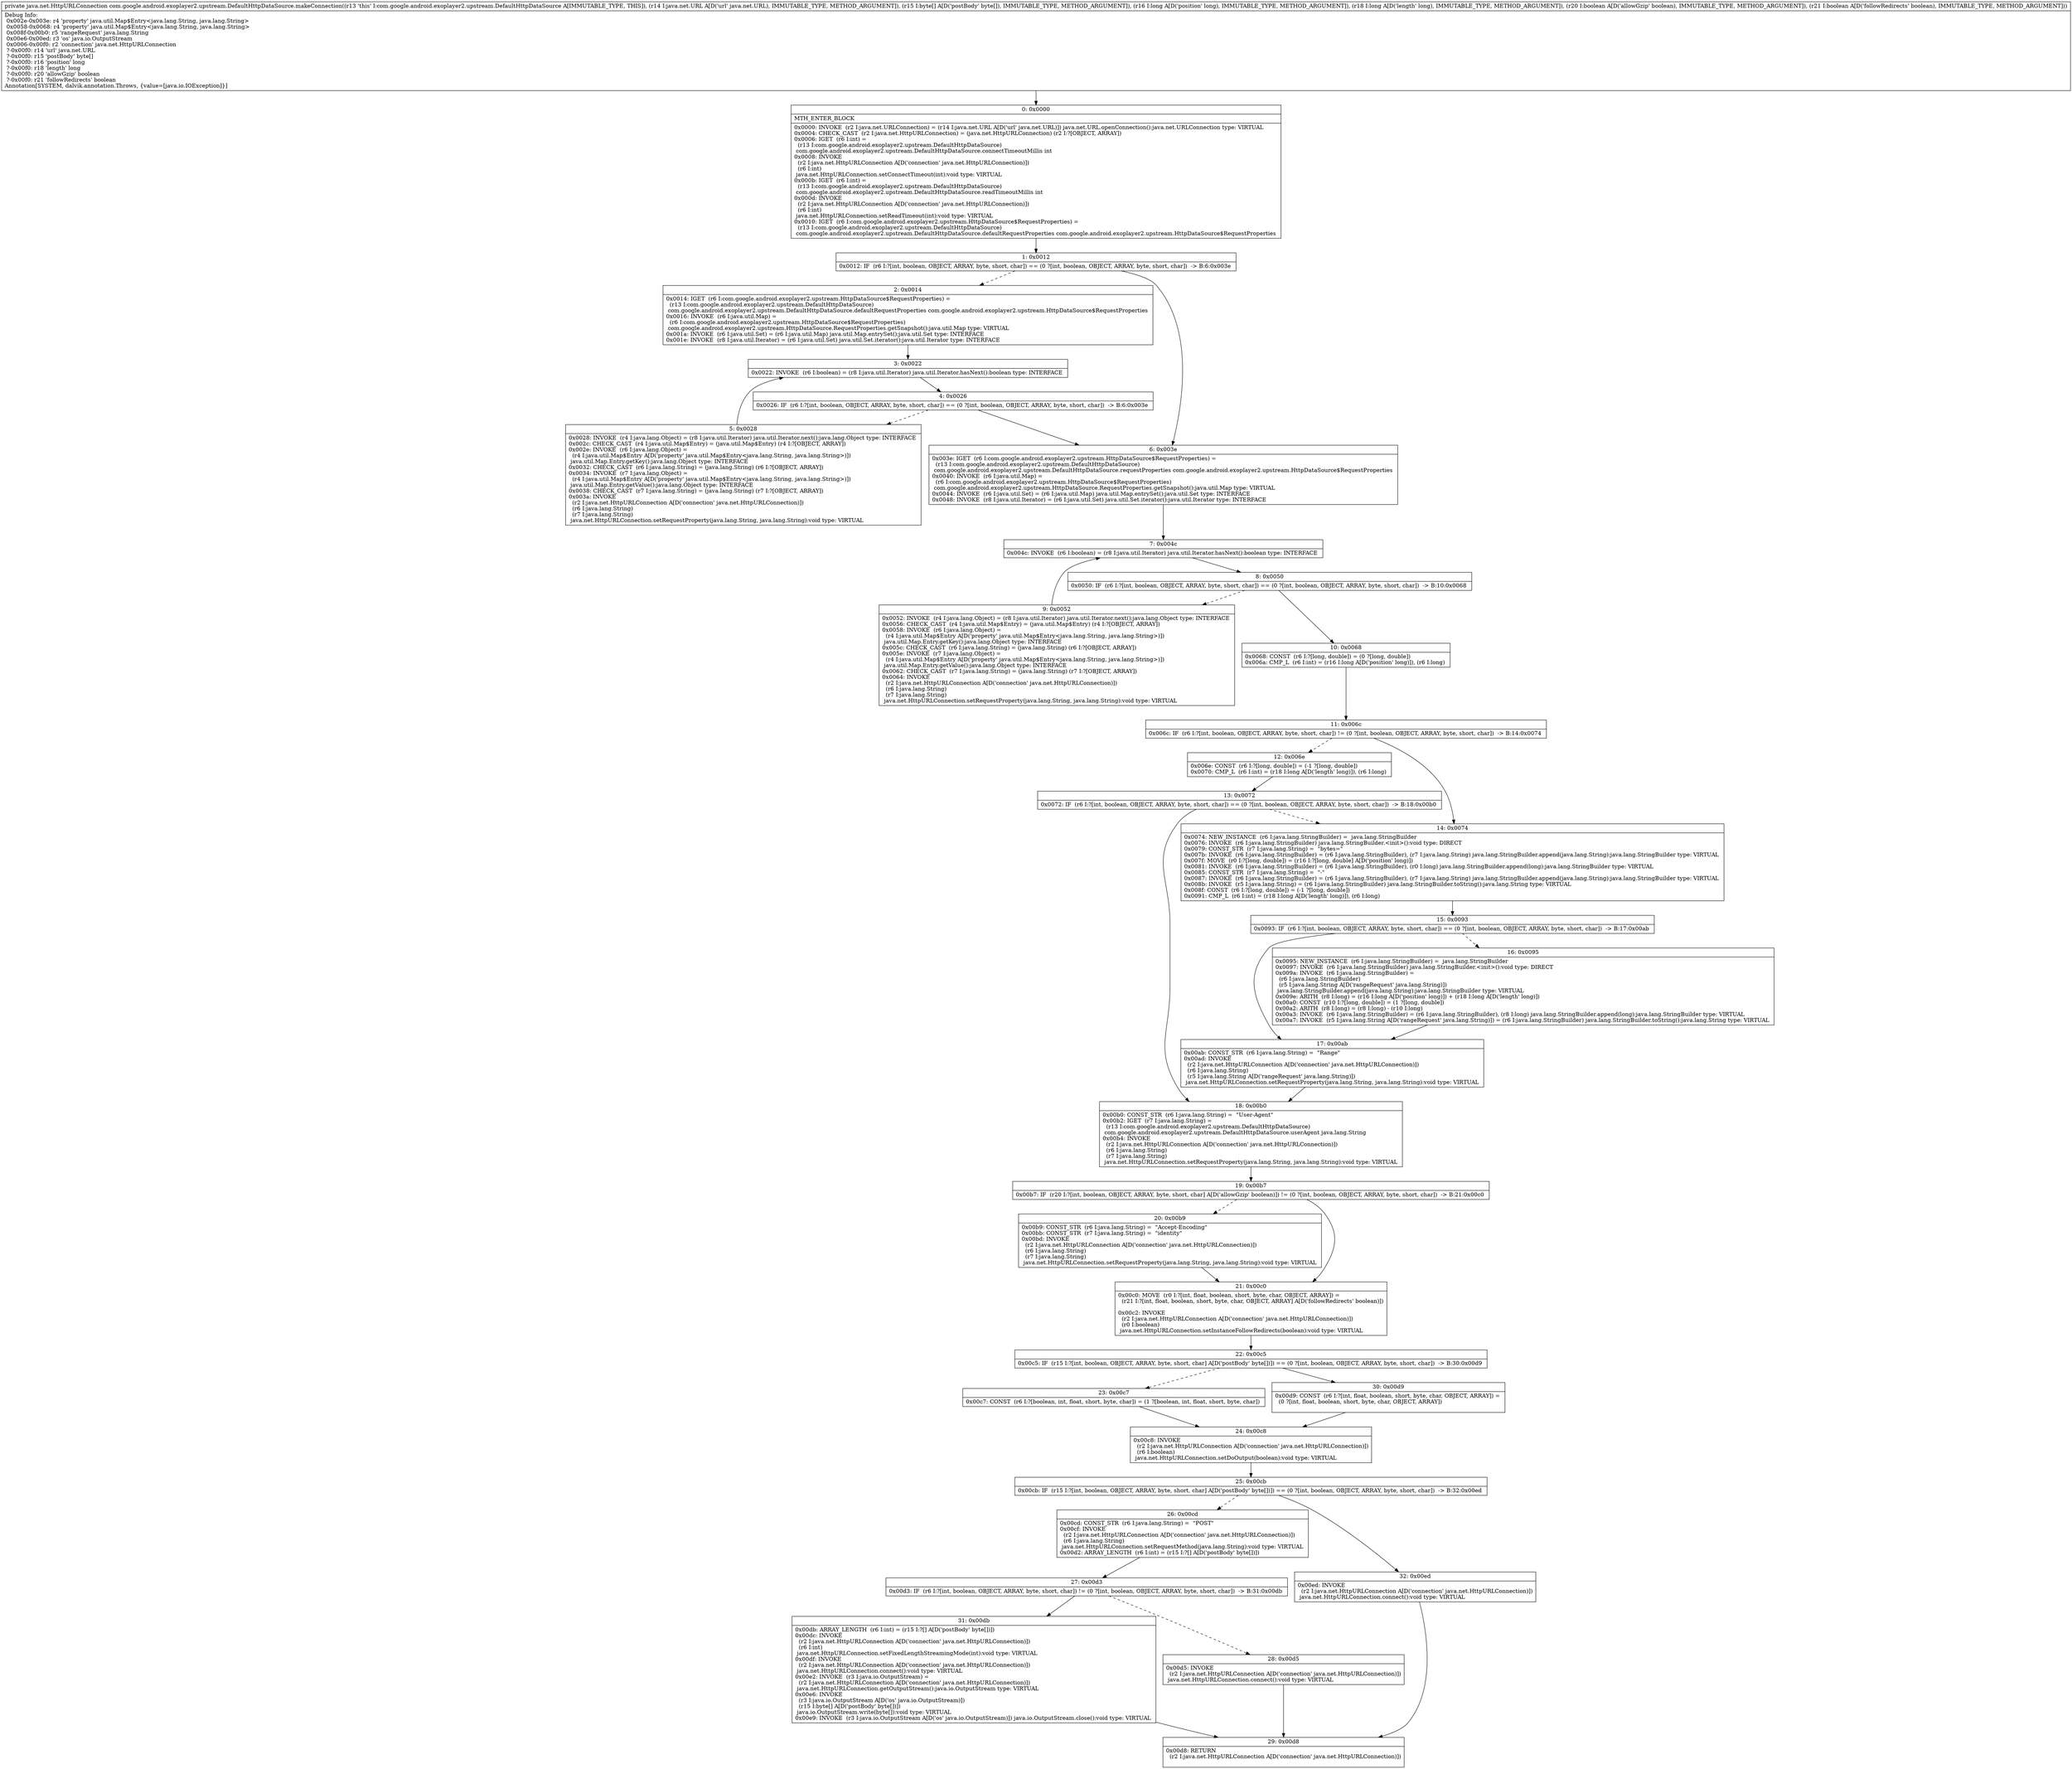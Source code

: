 digraph "CFG forcom.google.android.exoplayer2.upstream.DefaultHttpDataSource.makeConnection(Ljava\/net\/URL;[BJJZZ)Ljava\/net\/HttpURLConnection;" {
Node_0 [shape=record,label="{0\:\ 0x0000|MTH_ENTER_BLOCK\l|0x0000: INVOKE  (r2 I:java.net.URLConnection) = (r14 I:java.net.URL A[D('url' java.net.URL)]) java.net.URL.openConnection():java.net.URLConnection type: VIRTUAL \l0x0004: CHECK_CAST  (r2 I:java.net.HttpURLConnection) = (java.net.HttpURLConnection) (r2 I:?[OBJECT, ARRAY]) \l0x0006: IGET  (r6 I:int) = \l  (r13 I:com.google.android.exoplayer2.upstream.DefaultHttpDataSource)\l com.google.android.exoplayer2.upstream.DefaultHttpDataSource.connectTimeoutMillis int \l0x0008: INVOKE  \l  (r2 I:java.net.HttpURLConnection A[D('connection' java.net.HttpURLConnection)])\l  (r6 I:int)\l java.net.HttpURLConnection.setConnectTimeout(int):void type: VIRTUAL \l0x000b: IGET  (r6 I:int) = \l  (r13 I:com.google.android.exoplayer2.upstream.DefaultHttpDataSource)\l com.google.android.exoplayer2.upstream.DefaultHttpDataSource.readTimeoutMillis int \l0x000d: INVOKE  \l  (r2 I:java.net.HttpURLConnection A[D('connection' java.net.HttpURLConnection)])\l  (r6 I:int)\l java.net.HttpURLConnection.setReadTimeout(int):void type: VIRTUAL \l0x0010: IGET  (r6 I:com.google.android.exoplayer2.upstream.HttpDataSource$RequestProperties) = \l  (r13 I:com.google.android.exoplayer2.upstream.DefaultHttpDataSource)\l com.google.android.exoplayer2.upstream.DefaultHttpDataSource.defaultRequestProperties com.google.android.exoplayer2.upstream.HttpDataSource$RequestProperties \l}"];
Node_1 [shape=record,label="{1\:\ 0x0012|0x0012: IF  (r6 I:?[int, boolean, OBJECT, ARRAY, byte, short, char]) == (0 ?[int, boolean, OBJECT, ARRAY, byte, short, char])  \-\> B:6:0x003e \l}"];
Node_2 [shape=record,label="{2\:\ 0x0014|0x0014: IGET  (r6 I:com.google.android.exoplayer2.upstream.HttpDataSource$RequestProperties) = \l  (r13 I:com.google.android.exoplayer2.upstream.DefaultHttpDataSource)\l com.google.android.exoplayer2.upstream.DefaultHttpDataSource.defaultRequestProperties com.google.android.exoplayer2.upstream.HttpDataSource$RequestProperties \l0x0016: INVOKE  (r6 I:java.util.Map) = \l  (r6 I:com.google.android.exoplayer2.upstream.HttpDataSource$RequestProperties)\l com.google.android.exoplayer2.upstream.HttpDataSource.RequestProperties.getSnapshot():java.util.Map type: VIRTUAL \l0x001a: INVOKE  (r6 I:java.util.Set) = (r6 I:java.util.Map) java.util.Map.entrySet():java.util.Set type: INTERFACE \l0x001e: INVOKE  (r8 I:java.util.Iterator) = (r6 I:java.util.Set) java.util.Set.iterator():java.util.Iterator type: INTERFACE \l}"];
Node_3 [shape=record,label="{3\:\ 0x0022|0x0022: INVOKE  (r6 I:boolean) = (r8 I:java.util.Iterator) java.util.Iterator.hasNext():boolean type: INTERFACE \l}"];
Node_4 [shape=record,label="{4\:\ 0x0026|0x0026: IF  (r6 I:?[int, boolean, OBJECT, ARRAY, byte, short, char]) == (0 ?[int, boolean, OBJECT, ARRAY, byte, short, char])  \-\> B:6:0x003e \l}"];
Node_5 [shape=record,label="{5\:\ 0x0028|0x0028: INVOKE  (r4 I:java.lang.Object) = (r8 I:java.util.Iterator) java.util.Iterator.next():java.lang.Object type: INTERFACE \l0x002c: CHECK_CAST  (r4 I:java.util.Map$Entry) = (java.util.Map$Entry) (r4 I:?[OBJECT, ARRAY]) \l0x002e: INVOKE  (r6 I:java.lang.Object) = \l  (r4 I:java.util.Map$Entry A[D('property' java.util.Map$Entry\<java.lang.String, java.lang.String\>)])\l java.util.Map.Entry.getKey():java.lang.Object type: INTERFACE \l0x0032: CHECK_CAST  (r6 I:java.lang.String) = (java.lang.String) (r6 I:?[OBJECT, ARRAY]) \l0x0034: INVOKE  (r7 I:java.lang.Object) = \l  (r4 I:java.util.Map$Entry A[D('property' java.util.Map$Entry\<java.lang.String, java.lang.String\>)])\l java.util.Map.Entry.getValue():java.lang.Object type: INTERFACE \l0x0038: CHECK_CAST  (r7 I:java.lang.String) = (java.lang.String) (r7 I:?[OBJECT, ARRAY]) \l0x003a: INVOKE  \l  (r2 I:java.net.HttpURLConnection A[D('connection' java.net.HttpURLConnection)])\l  (r6 I:java.lang.String)\l  (r7 I:java.lang.String)\l java.net.HttpURLConnection.setRequestProperty(java.lang.String, java.lang.String):void type: VIRTUAL \l}"];
Node_6 [shape=record,label="{6\:\ 0x003e|0x003e: IGET  (r6 I:com.google.android.exoplayer2.upstream.HttpDataSource$RequestProperties) = \l  (r13 I:com.google.android.exoplayer2.upstream.DefaultHttpDataSource)\l com.google.android.exoplayer2.upstream.DefaultHttpDataSource.requestProperties com.google.android.exoplayer2.upstream.HttpDataSource$RequestProperties \l0x0040: INVOKE  (r6 I:java.util.Map) = \l  (r6 I:com.google.android.exoplayer2.upstream.HttpDataSource$RequestProperties)\l com.google.android.exoplayer2.upstream.HttpDataSource.RequestProperties.getSnapshot():java.util.Map type: VIRTUAL \l0x0044: INVOKE  (r6 I:java.util.Set) = (r6 I:java.util.Map) java.util.Map.entrySet():java.util.Set type: INTERFACE \l0x0048: INVOKE  (r8 I:java.util.Iterator) = (r6 I:java.util.Set) java.util.Set.iterator():java.util.Iterator type: INTERFACE \l}"];
Node_7 [shape=record,label="{7\:\ 0x004c|0x004c: INVOKE  (r6 I:boolean) = (r8 I:java.util.Iterator) java.util.Iterator.hasNext():boolean type: INTERFACE \l}"];
Node_8 [shape=record,label="{8\:\ 0x0050|0x0050: IF  (r6 I:?[int, boolean, OBJECT, ARRAY, byte, short, char]) == (0 ?[int, boolean, OBJECT, ARRAY, byte, short, char])  \-\> B:10:0x0068 \l}"];
Node_9 [shape=record,label="{9\:\ 0x0052|0x0052: INVOKE  (r4 I:java.lang.Object) = (r8 I:java.util.Iterator) java.util.Iterator.next():java.lang.Object type: INTERFACE \l0x0056: CHECK_CAST  (r4 I:java.util.Map$Entry) = (java.util.Map$Entry) (r4 I:?[OBJECT, ARRAY]) \l0x0058: INVOKE  (r6 I:java.lang.Object) = \l  (r4 I:java.util.Map$Entry A[D('property' java.util.Map$Entry\<java.lang.String, java.lang.String\>)])\l java.util.Map.Entry.getKey():java.lang.Object type: INTERFACE \l0x005c: CHECK_CAST  (r6 I:java.lang.String) = (java.lang.String) (r6 I:?[OBJECT, ARRAY]) \l0x005e: INVOKE  (r7 I:java.lang.Object) = \l  (r4 I:java.util.Map$Entry A[D('property' java.util.Map$Entry\<java.lang.String, java.lang.String\>)])\l java.util.Map.Entry.getValue():java.lang.Object type: INTERFACE \l0x0062: CHECK_CAST  (r7 I:java.lang.String) = (java.lang.String) (r7 I:?[OBJECT, ARRAY]) \l0x0064: INVOKE  \l  (r2 I:java.net.HttpURLConnection A[D('connection' java.net.HttpURLConnection)])\l  (r6 I:java.lang.String)\l  (r7 I:java.lang.String)\l java.net.HttpURLConnection.setRequestProperty(java.lang.String, java.lang.String):void type: VIRTUAL \l}"];
Node_10 [shape=record,label="{10\:\ 0x0068|0x0068: CONST  (r6 I:?[long, double]) = (0 ?[long, double]) \l0x006a: CMP_L  (r6 I:int) = (r16 I:long A[D('position' long)]), (r6 I:long) \l}"];
Node_11 [shape=record,label="{11\:\ 0x006c|0x006c: IF  (r6 I:?[int, boolean, OBJECT, ARRAY, byte, short, char]) != (0 ?[int, boolean, OBJECT, ARRAY, byte, short, char])  \-\> B:14:0x0074 \l}"];
Node_12 [shape=record,label="{12\:\ 0x006e|0x006e: CONST  (r6 I:?[long, double]) = (\-1 ?[long, double]) \l0x0070: CMP_L  (r6 I:int) = (r18 I:long A[D('length' long)]), (r6 I:long) \l}"];
Node_13 [shape=record,label="{13\:\ 0x0072|0x0072: IF  (r6 I:?[int, boolean, OBJECT, ARRAY, byte, short, char]) == (0 ?[int, boolean, OBJECT, ARRAY, byte, short, char])  \-\> B:18:0x00b0 \l}"];
Node_14 [shape=record,label="{14\:\ 0x0074|0x0074: NEW_INSTANCE  (r6 I:java.lang.StringBuilder) =  java.lang.StringBuilder \l0x0076: INVOKE  (r6 I:java.lang.StringBuilder) java.lang.StringBuilder.\<init\>():void type: DIRECT \l0x0079: CONST_STR  (r7 I:java.lang.String) =  \"bytes=\" \l0x007b: INVOKE  (r6 I:java.lang.StringBuilder) = (r6 I:java.lang.StringBuilder), (r7 I:java.lang.String) java.lang.StringBuilder.append(java.lang.String):java.lang.StringBuilder type: VIRTUAL \l0x007f: MOVE  (r0 I:?[long, double]) = (r16 I:?[long, double] A[D('position' long)]) \l0x0081: INVOKE  (r6 I:java.lang.StringBuilder) = (r6 I:java.lang.StringBuilder), (r0 I:long) java.lang.StringBuilder.append(long):java.lang.StringBuilder type: VIRTUAL \l0x0085: CONST_STR  (r7 I:java.lang.String) =  \"\-\" \l0x0087: INVOKE  (r6 I:java.lang.StringBuilder) = (r6 I:java.lang.StringBuilder), (r7 I:java.lang.String) java.lang.StringBuilder.append(java.lang.String):java.lang.StringBuilder type: VIRTUAL \l0x008b: INVOKE  (r5 I:java.lang.String) = (r6 I:java.lang.StringBuilder) java.lang.StringBuilder.toString():java.lang.String type: VIRTUAL \l0x008f: CONST  (r6 I:?[long, double]) = (\-1 ?[long, double]) \l0x0091: CMP_L  (r6 I:int) = (r18 I:long A[D('length' long)]), (r6 I:long) \l}"];
Node_15 [shape=record,label="{15\:\ 0x0093|0x0093: IF  (r6 I:?[int, boolean, OBJECT, ARRAY, byte, short, char]) == (0 ?[int, boolean, OBJECT, ARRAY, byte, short, char])  \-\> B:17:0x00ab \l}"];
Node_16 [shape=record,label="{16\:\ 0x0095|0x0095: NEW_INSTANCE  (r6 I:java.lang.StringBuilder) =  java.lang.StringBuilder \l0x0097: INVOKE  (r6 I:java.lang.StringBuilder) java.lang.StringBuilder.\<init\>():void type: DIRECT \l0x009a: INVOKE  (r6 I:java.lang.StringBuilder) = \l  (r6 I:java.lang.StringBuilder)\l  (r5 I:java.lang.String A[D('rangeRequest' java.lang.String)])\l java.lang.StringBuilder.append(java.lang.String):java.lang.StringBuilder type: VIRTUAL \l0x009e: ARITH  (r8 I:long) = (r16 I:long A[D('position' long)]) + (r18 I:long A[D('length' long)]) \l0x00a0: CONST  (r10 I:?[long, double]) = (1 ?[long, double]) \l0x00a2: ARITH  (r8 I:long) = (r8 I:long) \- (r10 I:long) \l0x00a3: INVOKE  (r6 I:java.lang.StringBuilder) = (r6 I:java.lang.StringBuilder), (r8 I:long) java.lang.StringBuilder.append(long):java.lang.StringBuilder type: VIRTUAL \l0x00a7: INVOKE  (r5 I:java.lang.String A[D('rangeRequest' java.lang.String)]) = (r6 I:java.lang.StringBuilder) java.lang.StringBuilder.toString():java.lang.String type: VIRTUAL \l}"];
Node_17 [shape=record,label="{17\:\ 0x00ab|0x00ab: CONST_STR  (r6 I:java.lang.String) =  \"Range\" \l0x00ad: INVOKE  \l  (r2 I:java.net.HttpURLConnection A[D('connection' java.net.HttpURLConnection)])\l  (r6 I:java.lang.String)\l  (r5 I:java.lang.String A[D('rangeRequest' java.lang.String)])\l java.net.HttpURLConnection.setRequestProperty(java.lang.String, java.lang.String):void type: VIRTUAL \l}"];
Node_18 [shape=record,label="{18\:\ 0x00b0|0x00b0: CONST_STR  (r6 I:java.lang.String) =  \"User\-Agent\" \l0x00b2: IGET  (r7 I:java.lang.String) = \l  (r13 I:com.google.android.exoplayer2.upstream.DefaultHttpDataSource)\l com.google.android.exoplayer2.upstream.DefaultHttpDataSource.userAgent java.lang.String \l0x00b4: INVOKE  \l  (r2 I:java.net.HttpURLConnection A[D('connection' java.net.HttpURLConnection)])\l  (r6 I:java.lang.String)\l  (r7 I:java.lang.String)\l java.net.HttpURLConnection.setRequestProperty(java.lang.String, java.lang.String):void type: VIRTUAL \l}"];
Node_19 [shape=record,label="{19\:\ 0x00b7|0x00b7: IF  (r20 I:?[int, boolean, OBJECT, ARRAY, byte, short, char] A[D('allowGzip' boolean)]) != (0 ?[int, boolean, OBJECT, ARRAY, byte, short, char])  \-\> B:21:0x00c0 \l}"];
Node_20 [shape=record,label="{20\:\ 0x00b9|0x00b9: CONST_STR  (r6 I:java.lang.String) =  \"Accept\-Encoding\" \l0x00bb: CONST_STR  (r7 I:java.lang.String) =  \"identity\" \l0x00bd: INVOKE  \l  (r2 I:java.net.HttpURLConnection A[D('connection' java.net.HttpURLConnection)])\l  (r6 I:java.lang.String)\l  (r7 I:java.lang.String)\l java.net.HttpURLConnection.setRequestProperty(java.lang.String, java.lang.String):void type: VIRTUAL \l}"];
Node_21 [shape=record,label="{21\:\ 0x00c0|0x00c0: MOVE  (r0 I:?[int, float, boolean, short, byte, char, OBJECT, ARRAY]) = \l  (r21 I:?[int, float, boolean, short, byte, char, OBJECT, ARRAY] A[D('followRedirects' boolean)])\l \l0x00c2: INVOKE  \l  (r2 I:java.net.HttpURLConnection A[D('connection' java.net.HttpURLConnection)])\l  (r0 I:boolean)\l java.net.HttpURLConnection.setInstanceFollowRedirects(boolean):void type: VIRTUAL \l}"];
Node_22 [shape=record,label="{22\:\ 0x00c5|0x00c5: IF  (r15 I:?[int, boolean, OBJECT, ARRAY, byte, short, char] A[D('postBody' byte[])]) == (0 ?[int, boolean, OBJECT, ARRAY, byte, short, char])  \-\> B:30:0x00d9 \l}"];
Node_23 [shape=record,label="{23\:\ 0x00c7|0x00c7: CONST  (r6 I:?[boolean, int, float, short, byte, char]) = (1 ?[boolean, int, float, short, byte, char]) \l}"];
Node_24 [shape=record,label="{24\:\ 0x00c8|0x00c8: INVOKE  \l  (r2 I:java.net.HttpURLConnection A[D('connection' java.net.HttpURLConnection)])\l  (r6 I:boolean)\l java.net.HttpURLConnection.setDoOutput(boolean):void type: VIRTUAL \l}"];
Node_25 [shape=record,label="{25\:\ 0x00cb|0x00cb: IF  (r15 I:?[int, boolean, OBJECT, ARRAY, byte, short, char] A[D('postBody' byte[])]) == (0 ?[int, boolean, OBJECT, ARRAY, byte, short, char])  \-\> B:32:0x00ed \l}"];
Node_26 [shape=record,label="{26\:\ 0x00cd|0x00cd: CONST_STR  (r6 I:java.lang.String) =  \"POST\" \l0x00cf: INVOKE  \l  (r2 I:java.net.HttpURLConnection A[D('connection' java.net.HttpURLConnection)])\l  (r6 I:java.lang.String)\l java.net.HttpURLConnection.setRequestMethod(java.lang.String):void type: VIRTUAL \l0x00d2: ARRAY_LENGTH  (r6 I:int) = (r15 I:?[] A[D('postBody' byte[])]) \l}"];
Node_27 [shape=record,label="{27\:\ 0x00d3|0x00d3: IF  (r6 I:?[int, boolean, OBJECT, ARRAY, byte, short, char]) != (0 ?[int, boolean, OBJECT, ARRAY, byte, short, char])  \-\> B:31:0x00db \l}"];
Node_28 [shape=record,label="{28\:\ 0x00d5|0x00d5: INVOKE  \l  (r2 I:java.net.HttpURLConnection A[D('connection' java.net.HttpURLConnection)])\l java.net.HttpURLConnection.connect():void type: VIRTUAL \l}"];
Node_29 [shape=record,label="{29\:\ 0x00d8|0x00d8: RETURN  \l  (r2 I:java.net.HttpURLConnection A[D('connection' java.net.HttpURLConnection)])\l \l}"];
Node_30 [shape=record,label="{30\:\ 0x00d9|0x00d9: CONST  (r6 I:?[int, float, boolean, short, byte, char, OBJECT, ARRAY]) = \l  (0 ?[int, float, boolean, short, byte, char, OBJECT, ARRAY])\l \l}"];
Node_31 [shape=record,label="{31\:\ 0x00db|0x00db: ARRAY_LENGTH  (r6 I:int) = (r15 I:?[] A[D('postBody' byte[])]) \l0x00dc: INVOKE  \l  (r2 I:java.net.HttpURLConnection A[D('connection' java.net.HttpURLConnection)])\l  (r6 I:int)\l java.net.HttpURLConnection.setFixedLengthStreamingMode(int):void type: VIRTUAL \l0x00df: INVOKE  \l  (r2 I:java.net.HttpURLConnection A[D('connection' java.net.HttpURLConnection)])\l java.net.HttpURLConnection.connect():void type: VIRTUAL \l0x00e2: INVOKE  (r3 I:java.io.OutputStream) = \l  (r2 I:java.net.HttpURLConnection A[D('connection' java.net.HttpURLConnection)])\l java.net.HttpURLConnection.getOutputStream():java.io.OutputStream type: VIRTUAL \l0x00e6: INVOKE  \l  (r3 I:java.io.OutputStream A[D('os' java.io.OutputStream)])\l  (r15 I:byte[] A[D('postBody' byte[])])\l java.io.OutputStream.write(byte[]):void type: VIRTUAL \l0x00e9: INVOKE  (r3 I:java.io.OutputStream A[D('os' java.io.OutputStream)]) java.io.OutputStream.close():void type: VIRTUAL \l}"];
Node_32 [shape=record,label="{32\:\ 0x00ed|0x00ed: INVOKE  \l  (r2 I:java.net.HttpURLConnection A[D('connection' java.net.HttpURLConnection)])\l java.net.HttpURLConnection.connect():void type: VIRTUAL \l}"];
MethodNode[shape=record,label="{private java.net.HttpURLConnection com.google.android.exoplayer2.upstream.DefaultHttpDataSource.makeConnection((r13 'this' I:com.google.android.exoplayer2.upstream.DefaultHttpDataSource A[IMMUTABLE_TYPE, THIS]), (r14 I:java.net.URL A[D('url' java.net.URL), IMMUTABLE_TYPE, METHOD_ARGUMENT]), (r15 I:byte[] A[D('postBody' byte[]), IMMUTABLE_TYPE, METHOD_ARGUMENT]), (r16 I:long A[D('position' long), IMMUTABLE_TYPE, METHOD_ARGUMENT]), (r18 I:long A[D('length' long), IMMUTABLE_TYPE, METHOD_ARGUMENT]), (r20 I:boolean A[D('allowGzip' boolean), IMMUTABLE_TYPE, METHOD_ARGUMENT]), (r21 I:boolean A[D('followRedirects' boolean), IMMUTABLE_TYPE, METHOD_ARGUMENT]))  | Debug Info:\l  0x002e\-0x003e: r4 'property' java.util.Map$Entry\<java.lang.String, java.lang.String\>\l  0x0058\-0x0068: r4 'property' java.util.Map$Entry\<java.lang.String, java.lang.String\>\l  0x008f\-0x00b0: r5 'rangeRequest' java.lang.String\l  0x00e6\-0x00ed: r3 'os' java.io.OutputStream\l  0x0006\-0x00f0: r2 'connection' java.net.HttpURLConnection\l  ?\-0x00f0: r14 'url' java.net.URL\l  ?\-0x00f0: r15 'postBody' byte[]\l  ?\-0x00f0: r16 'position' long\l  ?\-0x00f0: r18 'length' long\l  ?\-0x00f0: r20 'allowGzip' boolean\l  ?\-0x00f0: r21 'followRedirects' boolean\lAnnotation[SYSTEM, dalvik.annotation.Throws, \{value=[java.io.IOException]\}]\l}"];
MethodNode -> Node_0;
Node_0 -> Node_1;
Node_1 -> Node_2[style=dashed];
Node_1 -> Node_6;
Node_2 -> Node_3;
Node_3 -> Node_4;
Node_4 -> Node_5[style=dashed];
Node_4 -> Node_6;
Node_5 -> Node_3;
Node_6 -> Node_7;
Node_7 -> Node_8;
Node_8 -> Node_9[style=dashed];
Node_8 -> Node_10;
Node_9 -> Node_7;
Node_10 -> Node_11;
Node_11 -> Node_12[style=dashed];
Node_11 -> Node_14;
Node_12 -> Node_13;
Node_13 -> Node_14[style=dashed];
Node_13 -> Node_18;
Node_14 -> Node_15;
Node_15 -> Node_16[style=dashed];
Node_15 -> Node_17;
Node_16 -> Node_17;
Node_17 -> Node_18;
Node_18 -> Node_19;
Node_19 -> Node_20[style=dashed];
Node_19 -> Node_21;
Node_20 -> Node_21;
Node_21 -> Node_22;
Node_22 -> Node_23[style=dashed];
Node_22 -> Node_30;
Node_23 -> Node_24;
Node_24 -> Node_25;
Node_25 -> Node_26[style=dashed];
Node_25 -> Node_32;
Node_26 -> Node_27;
Node_27 -> Node_28[style=dashed];
Node_27 -> Node_31;
Node_28 -> Node_29;
Node_30 -> Node_24;
Node_31 -> Node_29;
Node_32 -> Node_29;
}


